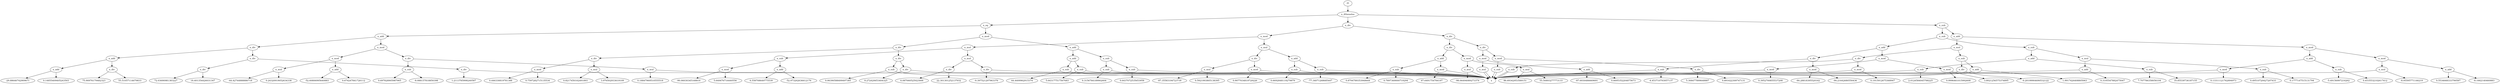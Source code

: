  digraph G1137 {
N1137 [label="I5"];
N1137 -> N1138;
N1138 [label="n_ifthenelse"];
N1138 -> N1139;
N1139 [label="n_eq"];
N1139 -> N1140;
N1140 [label="n_add"];
N1140 -> N1141;
N1141 [label="n_div"];
N1141 -> N1142;
N1142 [label="n_div"];
N1142 -> N1143;
N1143 [label="n_div"];
N1143 -> N1144;
N1144 [label="72.03690981383227"];
N1143 -> N1145;
N1145 [label="18.401354426031347"];
N1142 -> N1146;
N1146 [label="n_div"];
N1146 -> N4;
N4 [label="x"];
N1146 -> N1147;
N1147 [label="1.2113785998240587"];
N1141 -> N1148;
N1148 [label="n_add"];
N1148 -> N1149;
N1149 [label="n_add"];
N1149 -> N1150;
N1150 [label="0.14855409405243503"];
N1149 -> N1151;
N1151 [label="-29.88646742909671"];
N1148 -> N1152;
N1152 [label="n_div"];
N1152 -> N1153;
N1153 [label="55.51057114679833"];
N1152 -> N1154;
N1154 [label="75.90976179482323"];
N1140 -> N1155;
N1155 [label="n_mod"];
N1155 -> N1156;
N1156 [label="n_div"];
N1156 -> N1157;
N1157 [label="n_mul"];
N1157 -> N1158;
N1158 [label="0.18847969510555518"];
N1157 -> N4;
N4 [label="x"];
N1156 -> N1159;
N1159 [label="n_sub"];
N1159 -> N1160;
N1160 [label="0.697828905987965"];
N1159 -> N1161;
N1161 [label="-8.088157818850398"];
N1155 -> N1162;
N1162 [label="n_mod"];
N1162 -> N1163;
N1163 [label="n_mul"];
N1163 -> N1164;
N1164 [label="-44.42744888886718"];
N1163 -> N1165;
N1165 [label="0.24320919052634338"];
N1162 -> N1166;
N1166 [label="n_add"];
N1166 -> N1167;
N1167 [label="-52.60806995640883"];
N1166 -> N1168;
N1168 [label="0.674247841726112"];
N1139 -> N1169;
N1169 [label="n_mod"];
N1169 -> N1170;
N1170 [label="n_add"];
N1170 -> N1171;
N1171 [label="n_add"];
N1171 -> N1172;
N1172 [label="n_sub"];
N1172 -> N1173;
N1173 [label="44.4409962915374"];
N1172 -> N4;
N4 [label="x"];
N1171 -> N1174;
N1174 [label="n_sub"];
N1174 -> N4;
N4 [label="x"];
N1174 -> N1175;
N1175 [label="5.643177517567683"];
N1170 -> N1176;
N1176 [label="n_sub"];
N1176 -> N1177;
N1177 [label="n_sub"];
N1177 -> N1178;
N1178 [label="0.3156784189902604"];
N1177 -> N4;
N4 [label="x"];
N1176 -> N1179;
N1179 [label="n_sub"];
N1179 -> N1180;
N1180 [label="0.6437072535653958"];
N1179 -> N4;
N4 [label="x"];
N1169 -> N1181;
N1181 [label="n_div"];
N1181 -> N1182;
N1182 [label="n_div"];
N1182 -> N1183;
N1183 [label="n_mod"];
N1183 -> N1184;
N1184 [label="0.446330819781388"];
N1183 -> N1185;
N1185 [label="0.7597282715135534"];
N1182 -> N1186;
N1186 [label="n_mul"];
N1186 -> N1187;
N1187 [label="0.8217450162491893"];
N1186 -> N1188;
N1188 [label="3.976502933619109"];
N1181 -> N1189;
N1189 [label="n_div"];
N1189 -> N1190;
N1190 [label="n_sub"];
N1190 -> N4;
N4 [label="x"];
N1190 -> N1191;
N1191 [label="0.06390588499497385"];
N1189 -> N1192;
N1192 [label="n_div"];
N1192 -> N4;
N4 [label="x"];
N1192 -> N1193;
N1193 [label="8.272420653404325"];
N1138 -> N1194;
N1194 [label="n_div"];
N1194 -> N1195;
N1195 [label="n_mod"];
N1195 -> N1196;
N1196 [label="n_mul"];
N1196 -> N1197;
N1197 [label="n_mul"];
N1197 -> N1198;
N1198 [label="n_div"];
N1198 -> N1199;
N1199 [label="-0.397521297963376"];
N1198 -> N4;
N4 [label="x"];
N1197 -> N1200;
N1200 [label="n_div"];
N1200 -> N1201;
N1201 [label="6.087060525023006"];
N1200 -> N1202;
N1202 [label="22.301301252137932"];
N1196 -> N1203;
N1203 [label="n_sub"];
N1203 -> N1204;
N1204 [label="n_add"];
N1204 -> N1205;
N1205 [label="-52.973262636612176"];
N1204 -> N1206;
N1206 [label="6.558708649775539"];
N1203 -> N1207;
N1207 [label="n_mod"];
N1207 -> N1208;
N1208 [label="5.640676716440556"];
N1207 -> N1209;
N1209 [label="-90.06030345168816"];
N1195 -> N1210;
N1210 [label="n_mul"];
N1210 -> N1211;
N1211 [label="n_add"];
N1211 -> N1212;
N1212 [label="n_sub"];
N1212 -> N4;
N4 [label="x"];
N1212 -> N1213;
N1213 [label="0.6692848119279879"];
N1211 -> N1214;
N1214 [label="n_sub"];
N1214 -> N1215;
N1215 [label="-77.34071268685447"];
N1214 -> N4;
N4 [label="x"];
N1210 -> N1216;
N1216 [label="n_div"];
N1216 -> N1217;
N1217 [label="n_mod"];
N1217 -> N1218;
N1218 [label="0.9077034819729226"];
N1217 -> N4;
N4 [label="x"];
N1216 -> N1219;
N1219 [label="n_mul"];
N1219 -> N1220;
N1220 [label="-87.35583194723739"];
N1219 -> N1221;
N1221 [label="0.5921993805138395"];
N1194 -> N1222;
N1222 [label="n_div"];
N1222 -> N1223;
N1223 [label="n_div"];
N1223 -> N1224;
N1224 [label="n_add"];
N1224 -> N1225;
N1225 [label="n_mod"];
N1225 -> N4;
N4 [label="x"];
N1225 -> N1226;
N1226 [label="67.6491754784187"];
N1224 -> N1227;
N1227 [label="n_sub"];
N1227 -> N1228;
N1228 [label="0.8794789353948644"];
N1227 -> N1229;
N1229 [label="0.7897369000719294"];
N1223 -> N1230;
N1230 [label="n_mod"];
N1230 -> N1231;
N1231 [label="n_mul"];
N1231 -> N1232;
N1232 [label="55.50893277773133"];
N1231 -> N1233;
N1233 [label="86.69342953589151"];
N1230 -> N1234;
N1234 [label="n_mul"];
N1234 -> N4;
N4 [label="x"];
N1234 -> N1235;
N1235 [label="-98.06494089273374"];
N1222 -> N1236;
N1236 [label="n_div"];
N1236 -> N1237;
N1237 [label="n_mod"];
N1237 -> N1238;
N1238 [label="n_mul"];
N1238 -> N4;
N4 [label="x"];
N1238 -> N4;
N4 [label="x"];
N1237 -> N1239;
N1239 [label="n_add"];
N1239 -> N1240;
N1240 [label="0.6695352204875673"];
N1239 -> N1241;
N1241 [label="-87.6930486669691"];
N1236 -> N1242;
N1242 [label="n_mod"];
N1242 -> N1243;
N1243 [label="n_div"];
N1243 -> N1244;
N1244 [label="0.891622309747131"];
N1243 -> N1245;
N1245 [label="5.308477899648887"];
N1242 -> N1246;
N1246 [label="n_sub"];
N1246 -> N4;
N4 [label="x"];
N1246 -> N4;
N4 [label="x"];
N1138 -> N1247;
N1247 [label="n_sub"];
N1247 -> N1248;
N1248 [label="n_sub"];
N1248 -> N1249;
N1249 [label="n_add"];
N1249 -> N1250;
N1250 [label="n_div"];
N1250 -> N1251;
N1251 [label="n_sub"];
N1251 -> N4;
N4 [label="x"];
N1251 -> N1252;
N1252 [label="-4.453710793957137"];
N1250 -> N1253;
N1253 [label="n_mod"];
N1253 -> N1254;
N1254 [label="-84.28818395520162"];
N1253 -> N1255;
N1255 [label="-94.21642680550436"];
N1249 -> N1256;
N1256 [label="n_mod"];
N1256 -> N1257;
N1257 [label="n_mod"];
N1257 -> N1258;
N1258 [label="0.9996461015992608"];
N1257 -> N1259;
N1259 [label="3.8021256575374895"];
N1256 -> N1260;
N1260 [label="n_mod"];
N1260 -> N1261;
N1261 [label="0.3952700855537208"];
N1260 -> N4;
N4 [label="x"];
N1248 -> N1262;
N1262 [label="n_sub"];
N1262 -> N1263;
N1263 [label="n_add"];
N1263 -> N1264;
N1264 [label="n_sub"];
N1264 -> N1265;
N1265 [label="7.707786358056104"];
N1264 -> N1266;
N1266 [label="35.85539736187155"];
N1263 -> N1267;
N1267 [label="n_sub"];
N1267 -> N4;
N4 [label="x"];
N1267 -> N1268;
N1268 [label="2.0124584045788225"];
N1262 -> N1269;
N1269 [label="n_mul"];
N1269 -> N1270;
N1270 [label="n_add"];
N1270 -> N4;
N4 [label="x"];
N1270 -> N1271;
N1271 [label="0.3195547882475047"];
N1269 -> N1272;
N1272 [label="n_sub"];
N1272 -> N1273;
N1273 [label="0.49510720427207433"];
N1272 -> N1274;
N1274 [label="0.1777147515131794"];
N1247 -> N1275;
N1275 [label="n_add"];
N1275 -> N1276;
N1276 [label="n_mul"];
N1276 -> N1277;
N1277 [label="n_sub"];
N1277 -> N1278;
N1278 [label="n_add"];
N1278 -> N1279;
N1279 [label="1.9917426408805063"];
N1278 -> N4;
N4 [label="x"];
N1277 -> N1280;
N1280 [label="n_div"];
N1280 -> N1281;
N1281 [label="-0.20199904690532122"];
N1280 -> N4;
N4 [label="x"];
N1276 -> N1282;
N1282 [label="n_div"];
N1282 -> N1283;
N1283 [label="n_sub"];
N1283 -> N4;
N4 [label="x"];
N1283 -> N4;
N4 [label="x"];
N1282 -> N1284;
N1284 [label="n_mod"];
N1284 -> N4;
N4 [label="x"];
N1284 -> N1285;
N1285 [label="0.1915912675368947"];
N1275 -> N1286;
N1286 [label="n_mod"];
N1286 -> N1287;
N1287 [label="n_add"];
N1287 -> N1288;
N1288 [label="n_sub"];
N1288 -> N1289;
N1289 [label="-5.49156997216262"];
N1288 -> N1290;
N1290 [label="0.4535532102617412"];
N1287 -> N1291;
N1291 [label="n_mod"];
N1291 -> N4;
N4 [label="x"];
N1291 -> N1292;
N1292 [label="0.13311121762894973"];
N1286 -> N1293;
N1293 [label="n_mod"];
N1293 -> N1294;
N1294 [label="n_add"];
N1294 -> N1295;
N1295 [label="0.5534668333790587"];
N1294 -> N1296;
N1296 [label="-8.1662140460883"];
N1293 -> N1297;
N1297 [label="n_mul"];
N1297 -> N1298;
N1298 [label="-8.95595771146219"];
N1297 -> N4;
N4 [label="x"];
}
